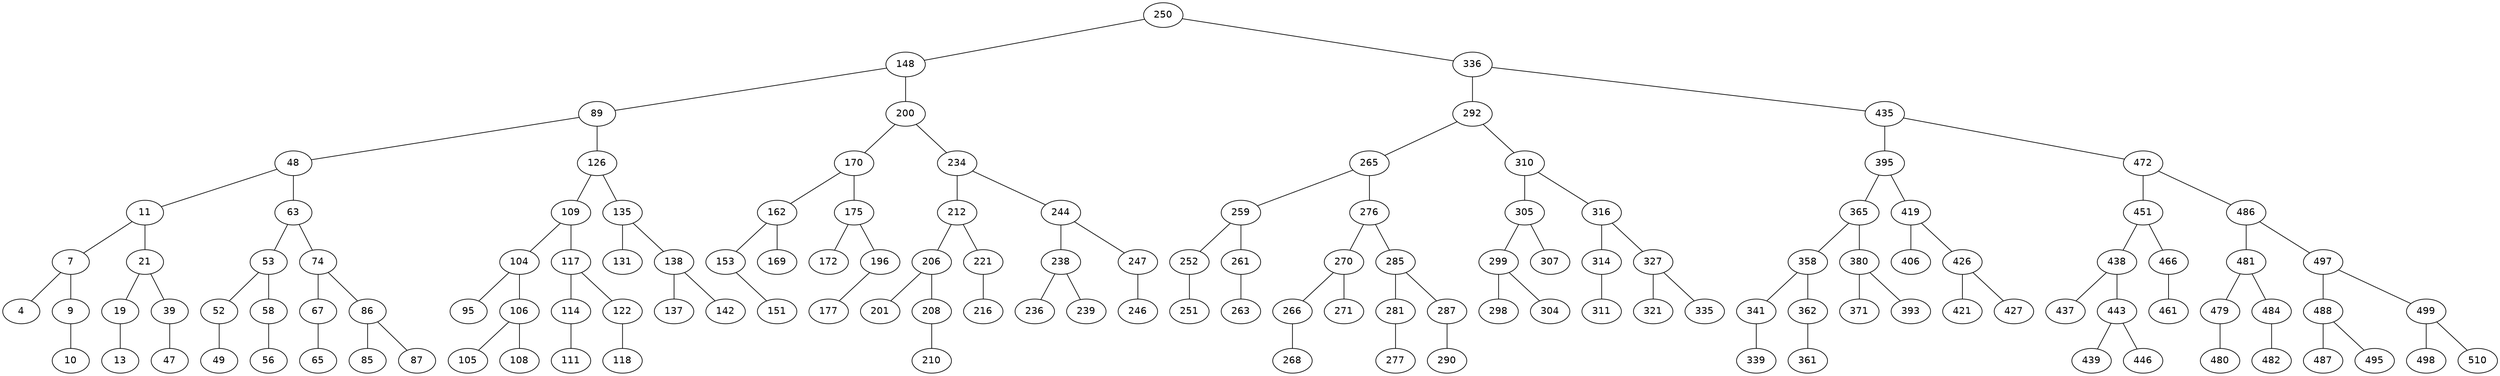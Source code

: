 graph BST {
    node [fontname="Helvetica"];
    250 [label="250"];
    250 -- 148;
    148 [label="148"];
    148 -- 89;
    89 [label="89"];
    89 -- 48;
    48 [label="48"];
    48 -- 11;
    11 [label="11"];
    11 -- 7;
    7 [label="7"];
    7 -- 4;
    4 [label="4"];
    7 -- 9;
    9 [label="9"];
    9 -- 10;
    10 [label="10"];
    11 -- 21;
    21 [label="21"];
    21 -- 19;
    19 [label="19"];
    19 -- 13;
    13 [label="13"];
    21 -- 39;
    39 [label="39"];
    39 -- 47;
    47 [label="47"];
    48 -- 63;
    63 [label="63"];
    63 -- 53;
    53 [label="53"];
    53 -- 52;
    52 [label="52"];
    52 -- 49;
    49 [label="49"];
    53 -- 58;
    58 [label="58"];
    58 -- 56;
    56 [label="56"];
    63 -- 74;
    74 [label="74"];
    74 -- 67;
    67 [label="67"];
    67 -- 65;
    65 [label="65"];
    74 -- 86;
    86 [label="86"];
    86 -- 85;
    85 [label="85"];
    86 -- 87;
    87 [label="87"];
    89 -- 126;
    126 [label="126"];
    126 -- 109;
    109 [label="109"];
    109 -- 104;
    104 [label="104"];
    104 -- 95;
    95 [label="95"];
    104 -- 106;
    106 [label="106"];
    106 -- 105;
    105 [label="105"];
    106 -- 108;
    108 [label="108"];
    109 -- 117;
    117 [label="117"];
    117 -- 114;
    114 [label="114"];
    114 -- 111;
    111 [label="111"];
    117 -- 122;
    122 [label="122"];
    122 -- 118;
    118 [label="118"];
    126 -- 135;
    135 [label="135"];
    135 -- 131;
    131 [label="131"];
    135 -- 138;
    138 [label="138"];
    138 -- 137;
    137 [label="137"];
    138 -- 142;
    142 [label="142"];
    148 -- 200;
    200 [label="200"];
    200 -- 170;
    170 [label="170"];
    170 -- 162;
    162 [label="162"];
    162 -- 153;
    153 [label="153"];
    153 -- 151;
    151 [label="151"];
    162 -- 169;
    169 [label="169"];
    170 -- 175;
    175 [label="175"];
    175 -- 172;
    172 [label="172"];
    175 -- 196;
    196 [label="196"];
    196 -- 177;
    177 [label="177"];
    200 -- 234;
    234 [label="234"];
    234 -- 212;
    212 [label="212"];
    212 -- 206;
    206 [label="206"];
    206 -- 201;
    201 [label="201"];
    206 -- 208;
    208 [label="208"];
    208 -- 210;
    210 [label="210"];
    212 -- 221;
    221 [label="221"];
    221 -- 216;
    216 [label="216"];
    234 -- 244;
    244 [label="244"];
    244 -- 238;
    238 [label="238"];
    238 -- 236;
    236 [label="236"];
    238 -- 239;
    239 [label="239"];
    244 -- 247;
    247 [label="247"];
    247 -- 246;
    246 [label="246"];
    250 -- 336;
    336 [label="336"];
    336 -- 292;
    292 [label="292"];
    292 -- 265;
    265 [label="265"];
    265 -- 259;
    259 [label="259"];
    259 -- 252;
    252 [label="252"];
    252 -- 251;
    251 [label="251"];
    259 -- 261;
    261 [label="261"];
    261 -- 263;
    263 [label="263"];
    265 -- 276;
    276 [label="276"];
    276 -- 270;
    270 [label="270"];
    270 -- 266;
    266 [label="266"];
    266 -- 268;
    268 [label="268"];
    270 -- 271;
    271 [label="271"];
    276 -- 285;
    285 [label="285"];
    285 -- 281;
    281 [label="281"];
    281 -- 277;
    277 [label="277"];
    285 -- 287;
    287 [label="287"];
    287 -- 290;
    290 [label="290"];
    292 -- 310;
    310 [label="310"];
    310 -- 305;
    305 [label="305"];
    305 -- 299;
    299 [label="299"];
    299 -- 298;
    298 [label="298"];
    299 -- 304;
    304 [label="304"];
    305 -- 307;
    307 [label="307"];
    310 -- 316;
    316 [label="316"];
    316 -- 314;
    314 [label="314"];
    314 -- 311;
    311 [label="311"];
    316 -- 327;
    327 [label="327"];
    327 -- 321;
    321 [label="321"];
    327 -- 335;
    335 [label="335"];
    336 -- 435;
    435 [label="435"];
    435 -- 395;
    395 [label="395"];
    395 -- 365;
    365 [label="365"];
    365 -- 358;
    358 [label="358"];
    358 -- 341;
    341 [label="341"];
    341 -- 339;
    339 [label="339"];
    358 -- 362;
    362 [label="362"];
    362 -- 361;
    361 [label="361"];
    365 -- 380;
    380 [label="380"];
    380 -- 371;
    371 [label="371"];
    380 -- 393;
    393 [label="393"];
    395 -- 419;
    419 [label="419"];
    419 -- 406;
    406 [label="406"];
    419 -- 426;
    426 [label="426"];
    426 -- 421;
    421 [label="421"];
    426 -- 427;
    427 [label="427"];
    435 -- 472;
    472 [label="472"];
    472 -- 451;
    451 [label="451"];
    451 -- 438;
    438 [label="438"];
    438 -- 437;
    437 [label="437"];
    438 -- 443;
    443 [label="443"];
    443 -- 439;
    439 [label="439"];
    443 -- 446;
    446 [label="446"];
    451 -- 466;
    466 [label="466"];
    466 -- 461;
    461 [label="461"];
    472 -- 486;
    486 [label="486"];
    486 -- 481;
    481 [label="481"];
    481 -- 479;
    479 [label="479"];
    479 -- 480;
    480 [label="480"];
    481 -- 484;
    484 [label="484"];
    484 -- 482;
    482 [label="482"];
    486 -- 497;
    497 [label="497"];
    497 -- 488;
    488 [label="488"];
    488 -- 487;
    487 [label="487"];
    488 -- 495;
    495 [label="495"];
    497 -- 499;
    499 [label="499"];
    499 -- 498;
    498 [label="498"];
    499 -- 510;
    510 [label="510"];
}
